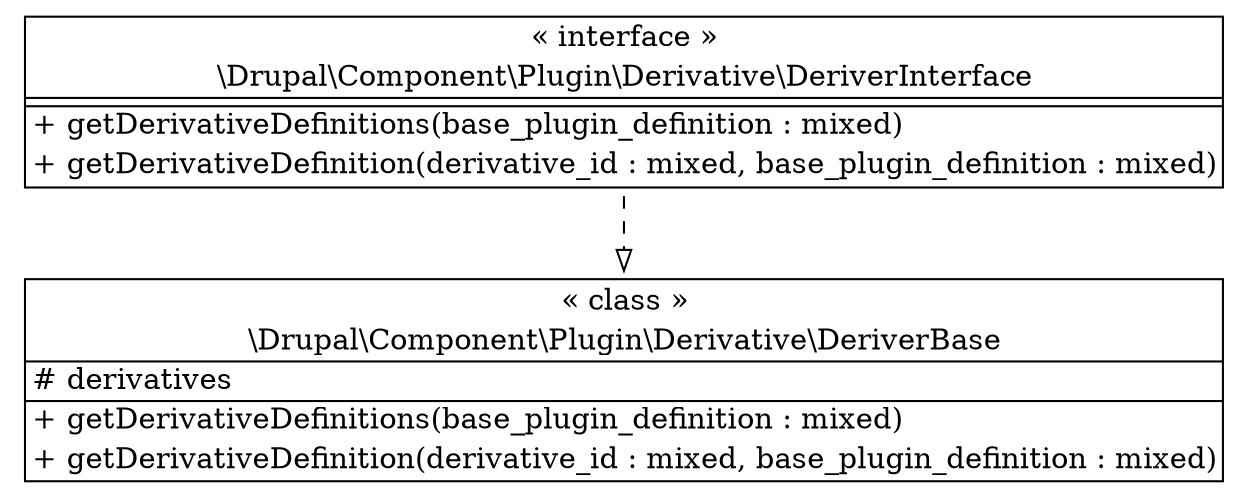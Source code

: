 digraph "Class Diagram" {
  node [shape=plaintext]
  "\\Drupal\\Component\\Plugin\\Derivative\\DeriverBase" [
    label=<
<table border="1" cellpadding="2" cellspacing="0" cellborder="0">
<tr><td align="center">&laquo; class &raquo;</td></tr>
<tr><td align="center" title="class DeriverBase">\\Drupal\\Component\\Plugin\\Derivative\\DeriverBase</td></tr><hr />
<tr><td align="left" title="protected derivatives"># derivatives</td></tr>
<hr />
<tr><td align="left" title="public getDerivativeDefinitions">+ getDerivativeDefinitions(base_plugin_definition : mixed)</td></tr>
<tr><td align="left" title="public getDerivativeDefinition">+ getDerivativeDefinition(derivative_id : mixed, base_plugin_definition : mixed)</td></tr>
</table>
  >
  ];
  "\\Drupal\\Component\\Plugin\\Derivative\\DeriverInterface" [
    label=<
<table border="1" cellpadding="2" cellspacing="0" cellborder="0">
<tr><td align="center">&laquo; interface &raquo;</td></tr>
<tr><td align="center" title="interface DeriverInterface">\\Drupal\\Component\\Plugin\\Derivative\\DeriverInterface</td></tr><hr />
<tr><td></td></tr>
<hr />
<tr><td align="left" title="public getDerivativeDefinitions">+ getDerivativeDefinitions(base_plugin_definition : mixed)</td></tr>
<tr><td align="left" title="public getDerivativeDefinition">+ getDerivativeDefinition(derivative_id : mixed, base_plugin_definition : mixed)</td></tr>
</table>
  >
  ];
"\\Drupal\\Component\\Plugin\\Derivative\\DeriverInterface" -> "\\Drupal\\Component\\Plugin\\Derivative\\DeriverBase" [arrowhead="empty" style="dashed"];

}